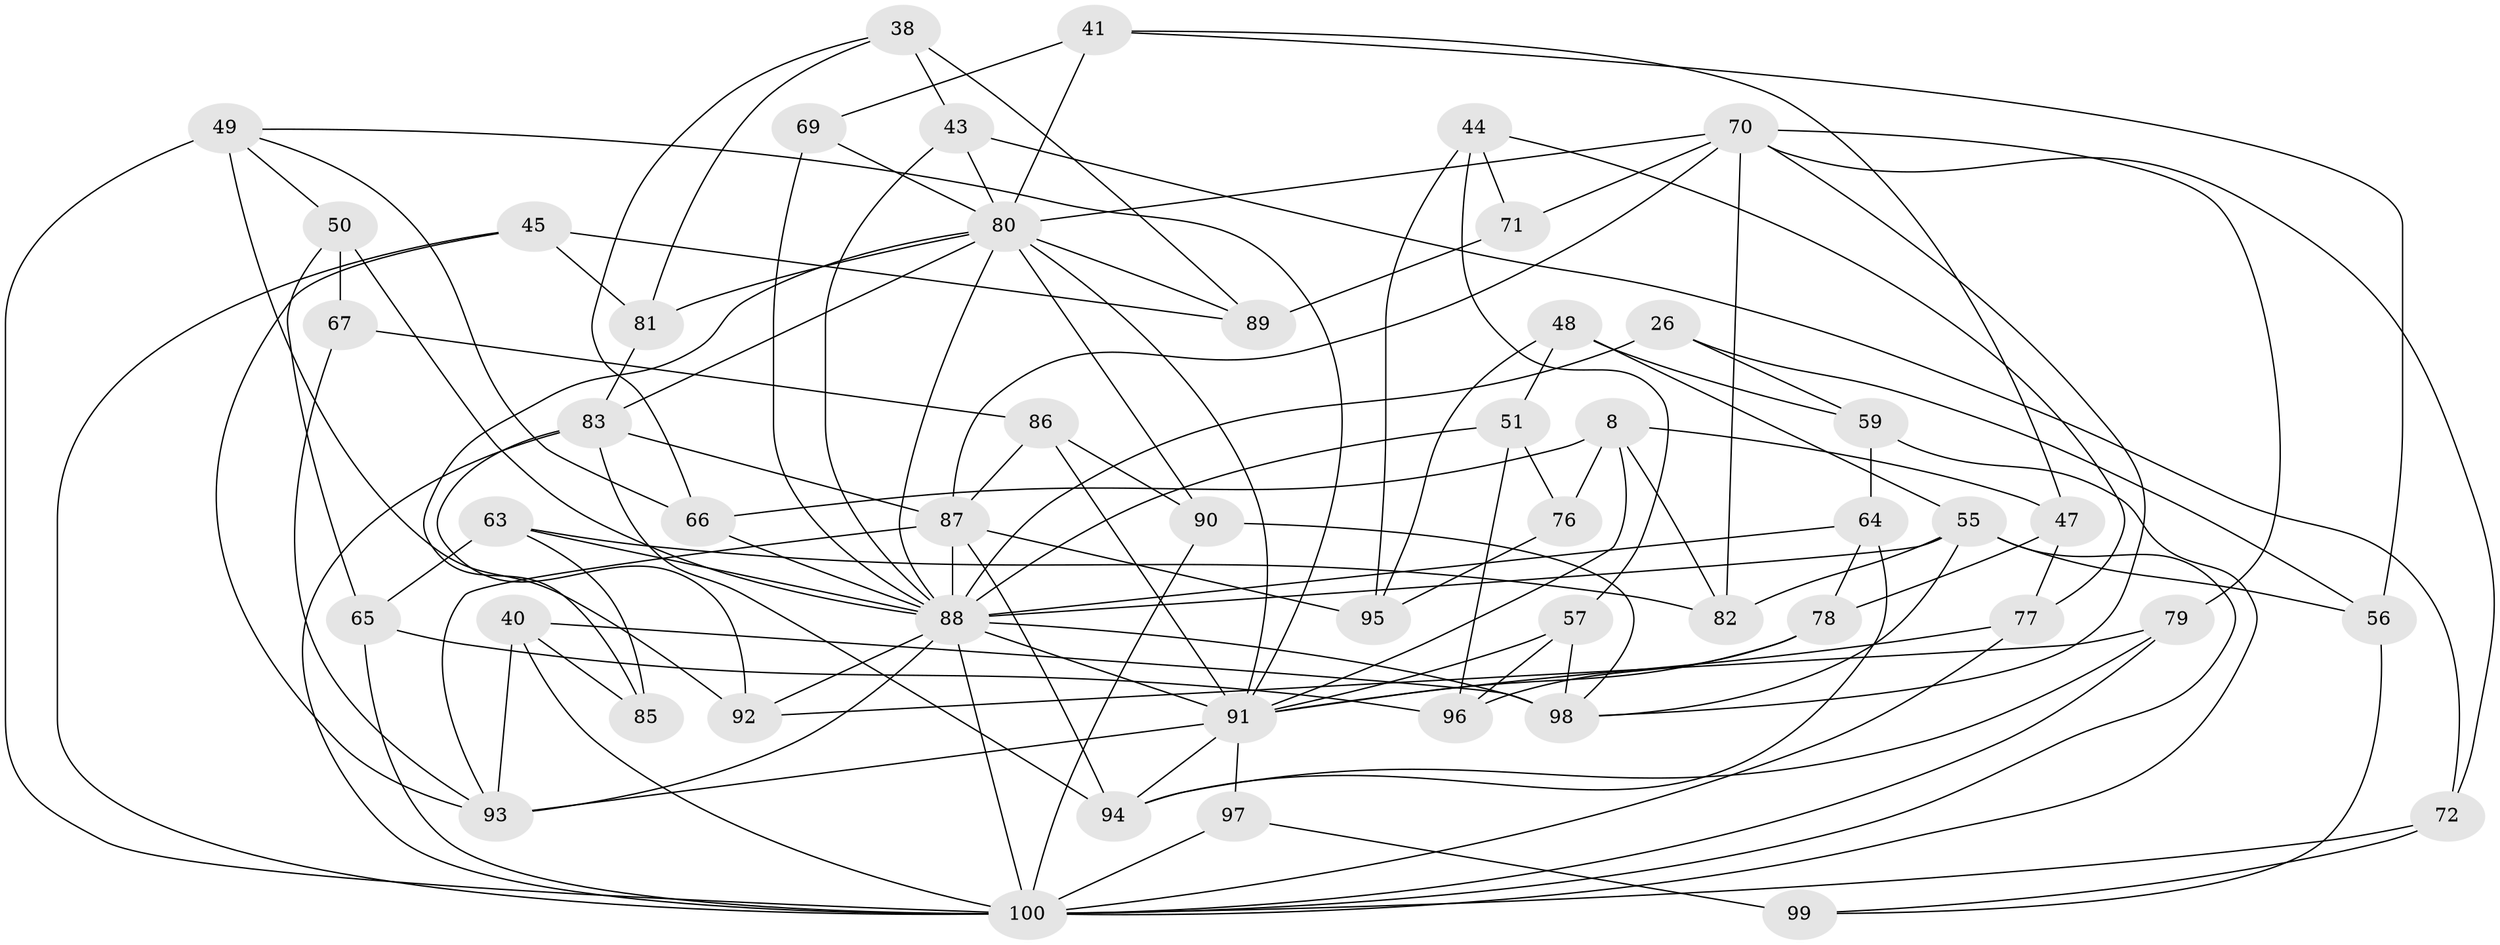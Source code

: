 // original degree distribution, {4: 1.0}
// Generated by graph-tools (version 1.1) at 2025/56/03/09/25 04:56:47]
// undirected, 50 vertices, 122 edges
graph export_dot {
graph [start="1"]
  node [color=gray90,style=filled];
  8 [super="+5"];
  26;
  38;
  40 [super="+17"];
  41;
  43;
  44;
  45;
  47;
  48;
  49 [super="+7"];
  50 [super="+13"];
  51 [super="+32"];
  55 [super="+30+28"];
  56;
  57;
  59;
  63;
  64;
  65;
  66;
  67;
  69;
  70 [super="+58+62"];
  71;
  72;
  76;
  77;
  78;
  79;
  80 [super="+25+42+75"];
  81;
  82 [super="+15"];
  83 [super="+54+61"];
  85;
  86;
  87 [super="+74+52"];
  88 [super="+11+12+73+60"];
  89;
  90 [super="+27"];
  91 [super="+18+39"];
  92 [super="+37"];
  93 [super="+84"];
  94 [super="+36"];
  95;
  96;
  97 [super="+33"];
  98 [super="+29+53"];
  99;
  100 [super="+20+24+68"];
  8 -- 76 [weight=2];
  8 -- 47;
  8 -- 66;
  8 -- 82;
  8 -- 91;
  26 -- 59;
  26 -- 88 [weight=2];
  26 -- 56;
  38 -- 81;
  38 -- 89;
  38 -- 66;
  38 -- 43;
  40 -- 85 [weight=2];
  40 -- 93;
  40 -- 100;
  40 -- 98 [weight=2];
  41 -- 69;
  41 -- 56;
  41 -- 80;
  41 -- 47;
  43 -- 72;
  43 -- 88;
  43 -- 80;
  44 -- 57;
  44 -- 95;
  44 -- 71;
  44 -- 77;
  45 -- 93;
  45 -- 89;
  45 -- 81;
  45 -- 100;
  47 -- 77;
  47 -- 78;
  48 -- 95;
  48 -- 59;
  48 -- 55;
  48 -- 51;
  49 -- 92 [weight=2];
  49 -- 66;
  49 -- 50;
  49 -- 91;
  49 -- 100;
  50 -- 67 [weight=2];
  50 -- 65;
  50 -- 88 [weight=2];
  51 -- 96;
  51 -- 76;
  51 -- 88 [weight=3];
  55 -- 56;
  55 -- 82 [weight=2];
  55 -- 88 [weight=2];
  55 -- 98;
  55 -- 100;
  56 -- 99;
  57 -- 96;
  57 -- 98;
  57 -- 91;
  59 -- 64;
  59 -- 100;
  63 -- 85;
  63 -- 65;
  63 -- 82;
  63 -- 88;
  64 -- 94;
  64 -- 78;
  64 -- 88;
  65 -- 100;
  65 -- 96;
  66 -- 88;
  67 -- 86;
  67 -- 93;
  69 -- 88 [weight=2];
  69 -- 80;
  70 -- 71 [weight=2];
  70 -- 82 [weight=2];
  70 -- 87 [weight=2];
  70 -- 72;
  70 -- 79;
  70 -- 80;
  70 -- 98;
  71 -- 89;
  72 -- 99;
  72 -- 100;
  76 -- 95;
  77 -- 91;
  77 -- 100;
  78 -- 96;
  78 -- 91;
  79 -- 94;
  79 -- 92;
  79 -- 100;
  80 -- 88;
  80 -- 83;
  80 -- 89;
  80 -- 90 [weight=2];
  80 -- 85;
  80 -- 81;
  80 -- 91;
  81 -- 83;
  83 -- 100 [weight=3];
  83 -- 92;
  83 -- 87;
  83 -- 94;
  86 -- 91;
  86 -- 90;
  86 -- 87;
  87 -- 88 [weight=2];
  87 -- 94 [weight=2];
  87 -- 95;
  87 -- 93;
  88 -- 92 [weight=2];
  88 -- 91;
  88 -- 93 [weight=2];
  88 -- 100;
  88 -- 98 [weight=2];
  90 -- 100 [weight=2];
  90 -- 98;
  91 -- 97;
  91 -- 93 [weight=2];
  91 -- 94;
  97 -- 99 [weight=2];
  97 -- 100 [weight=3];
}

